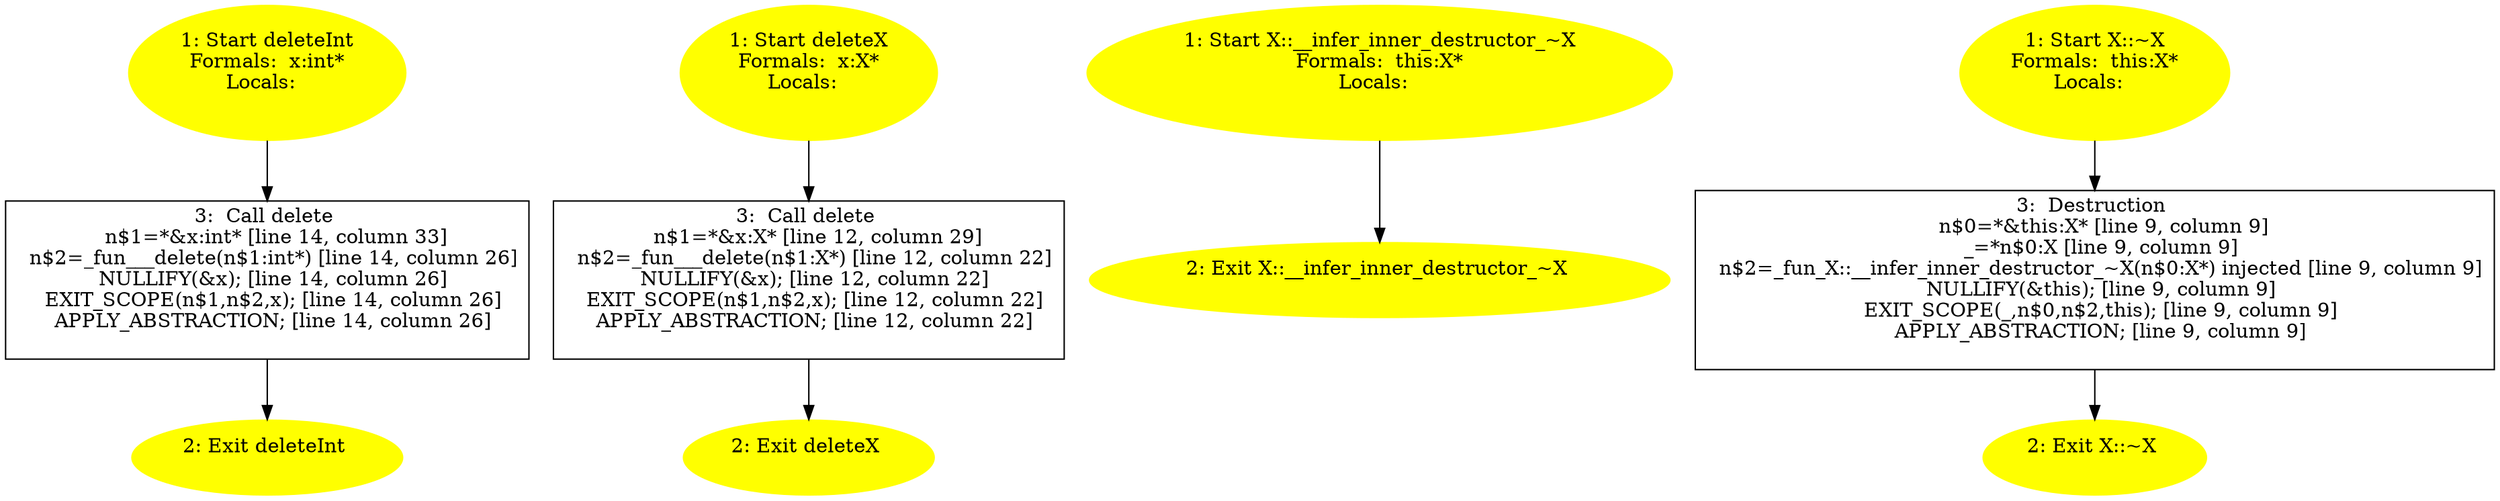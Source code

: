 /* @generated */
digraph cfg {
"deleteInt#11507157942721721842.63c462d9916f225a70cc32ed39aaaf5f_1" [label="1: Start deleteInt\nFormals:  x:int*\nLocals:  \n  " color=yellow style=filled]
	

	 "deleteInt#11507157942721721842.63c462d9916f225a70cc32ed39aaaf5f_1" -> "deleteInt#11507157942721721842.63c462d9916f225a70cc32ed39aaaf5f_3" ;
"deleteInt#11507157942721721842.63c462d9916f225a70cc32ed39aaaf5f_2" [label="2: Exit deleteInt \n  " color=yellow style=filled]
	

"deleteInt#11507157942721721842.63c462d9916f225a70cc32ed39aaaf5f_3" [label="3:  Call delete \n   n$1=*&x:int* [line 14, column 33]\n  n$2=_fun___delete(n$1:int*) [line 14, column 26]\n  NULLIFY(&x); [line 14, column 26]\n  EXIT_SCOPE(n$1,n$2,x); [line 14, column 26]\n  APPLY_ABSTRACTION; [line 14, column 26]\n " shape="box"]
	

	 "deleteInt#11507157942721721842.63c462d9916f225a70cc32ed39aaaf5f_3" -> "deleteInt#11507157942721721842.63c462d9916f225a70cc32ed39aaaf5f_2" ;
"deleteX(class X)#8359832236310221055.de7d98d32d68fd20c6aec48045fd1c8e_1" [label="1: Start deleteX\nFormals:  x:X*\nLocals:  \n  " color=yellow style=filled]
	

	 "deleteX(class X)#8359832236310221055.de7d98d32d68fd20c6aec48045fd1c8e_1" -> "deleteX(class X)#8359832236310221055.de7d98d32d68fd20c6aec48045fd1c8e_3" ;
"deleteX(class X)#8359832236310221055.de7d98d32d68fd20c6aec48045fd1c8e_2" [label="2: Exit deleteX \n  " color=yellow style=filled]
	

"deleteX(class X)#8359832236310221055.de7d98d32d68fd20c6aec48045fd1c8e_3" [label="3:  Call delete \n   n$1=*&x:X* [line 12, column 29]\n  n$2=_fun___delete(n$1:X*) [line 12, column 22]\n  NULLIFY(&x); [line 12, column 22]\n  EXIT_SCOPE(n$1,n$2,x); [line 12, column 22]\n  APPLY_ABSTRACTION; [line 12, column 22]\n " shape="box"]
	

	 "deleteX(class X)#8359832236310221055.de7d98d32d68fd20c6aec48045fd1c8e_3" -> "deleteX(class X)#8359832236310221055.de7d98d32d68fd20c6aec48045fd1c8e_2" ;
"__infer_inner_destructor_~X#X#(9850251229546392500).d48deae5dbd403872895c6ef0bdaa126_1" [label="1: Start X::__infer_inner_destructor_~X\nFormals:  this:X*\nLocals:  \n  " color=yellow style=filled]
	

	 "__infer_inner_destructor_~X#X#(9850251229546392500).d48deae5dbd403872895c6ef0bdaa126_1" -> "__infer_inner_destructor_~X#X#(9850251229546392500).d48deae5dbd403872895c6ef0bdaa126_2" ;
"__infer_inner_destructor_~X#X#(9850251229546392500).d48deae5dbd403872895c6ef0bdaa126_2" [label="2: Exit X::__infer_inner_destructor_~X \n  " color=yellow style=filled]
	

"~X#X#(9850251229546392500).92228f0925803df4b24e5d788ad29673_1" [label="1: Start X::~X\nFormals:  this:X*\nLocals:  \n  " color=yellow style=filled]
	

	 "~X#X#(9850251229546392500).92228f0925803df4b24e5d788ad29673_1" -> "~X#X#(9850251229546392500).92228f0925803df4b24e5d788ad29673_3" ;
"~X#X#(9850251229546392500).92228f0925803df4b24e5d788ad29673_2" [label="2: Exit X::~X \n  " color=yellow style=filled]
	

"~X#X#(9850251229546392500).92228f0925803df4b24e5d788ad29673_3" [label="3:  Destruction \n   n$0=*&this:X* [line 9, column 9]\n  _=*n$0:X [line 9, column 9]\n  n$2=_fun_X::__infer_inner_destructor_~X(n$0:X*) injected [line 9, column 9]\n  NULLIFY(&this); [line 9, column 9]\n  EXIT_SCOPE(_,n$0,n$2,this); [line 9, column 9]\n  APPLY_ABSTRACTION; [line 9, column 9]\n " shape="box"]
	

	 "~X#X#(9850251229546392500).92228f0925803df4b24e5d788ad29673_3" -> "~X#X#(9850251229546392500).92228f0925803df4b24e5d788ad29673_2" ;
}
